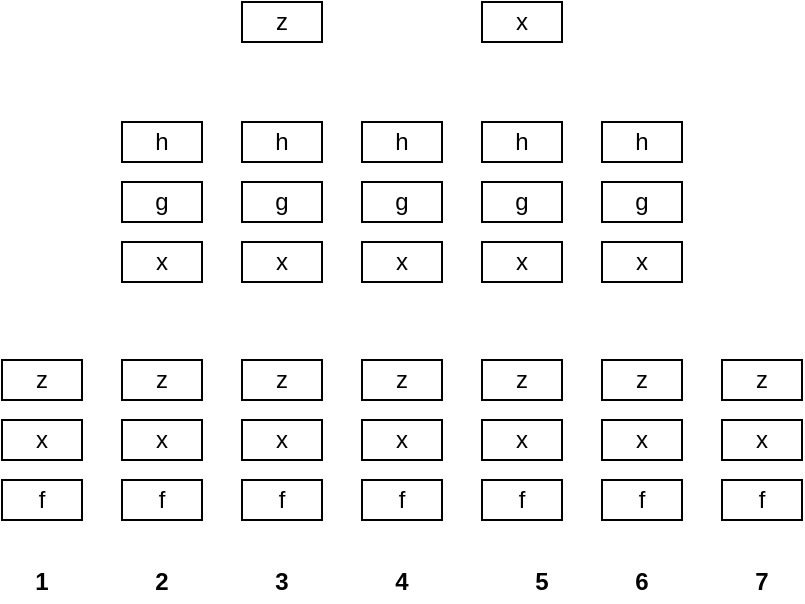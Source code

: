 <mxGraphModel dx="909" dy="757" grid="1" gridSize="10" guides="1" tooltips="1" connect="1" arrows="1" fold="1" page="1" pageScale="1" pageWidth="850" pageHeight="1100" background="#ffffff"><root><mxCell id="0"/><mxCell id="1" parent="0"/><mxCell id="2" value="f" style="rounded=0;whiteSpace=wrap;html=1;" vertex="1" parent="1"><mxGeometry x="40" y="259" width="40" height="20" as="geometry"/></mxCell><mxCell id="3" value="x" style="rounded=0;whiteSpace=wrap;html=1;" vertex="1" parent="1"><mxGeometry x="40" y="229" width="40" height="20" as="geometry"/></mxCell><mxCell id="4" value="z" style="rounded=0;whiteSpace=wrap;html=1;" vertex="1" parent="1"><mxGeometry x="40" y="199" width="40" height="20" as="geometry"/></mxCell><mxCell id="5" value="z" style="rounded=0;whiteSpace=wrap;html=1;" vertex="1" parent="1"><mxGeometry x="100" y="199" width="40" height="20" as="geometry"/></mxCell><mxCell id="6" value="x" style="rounded=0;whiteSpace=wrap;html=1;" vertex="1" parent="1"><mxGeometry x="100" y="229" width="40" height="20" as="geometry"/></mxCell><mxCell id="7" value="f" style="rounded=0;whiteSpace=wrap;html=1;" vertex="1" parent="1"><mxGeometry x="100" y="259" width="40" height="20" as="geometry"/></mxCell><mxCell id="8" value="z" style="rounded=0;whiteSpace=wrap;html=1;" vertex="1" parent="1"><mxGeometry x="160" y="199" width="40" height="20" as="geometry"/></mxCell><mxCell id="9" value="x" style="rounded=0;whiteSpace=wrap;html=1;" vertex="1" parent="1"><mxGeometry x="160" y="229" width="40" height="20" as="geometry"/></mxCell><mxCell id="10" value="f" style="rounded=0;whiteSpace=wrap;html=1;" vertex="1" parent="1"><mxGeometry x="160" y="259" width="40" height="20" as="geometry"/></mxCell><mxCell id="11" value="z" style="rounded=0;whiteSpace=wrap;html=1;" vertex="1" parent="1"><mxGeometry x="220" y="199" width="40" height="20" as="geometry"/></mxCell><mxCell id="12" value="x" style="rounded=0;whiteSpace=wrap;html=1;" vertex="1" parent="1"><mxGeometry x="220" y="229" width="40" height="20" as="geometry"/></mxCell><mxCell id="13" value="f" style="rounded=0;whiteSpace=wrap;html=1;" vertex="1" parent="1"><mxGeometry x="220" y="259" width="40" height="20" as="geometry"/></mxCell><mxCell id="14" value="z" style="rounded=0;whiteSpace=wrap;html=1;" vertex="1" parent="1"><mxGeometry x="280" y="199" width="40" height="20" as="geometry"/></mxCell><mxCell id="15" value="x" style="rounded=0;whiteSpace=wrap;html=1;" vertex="1" parent="1"><mxGeometry x="280" y="229" width="40" height="20" as="geometry"/></mxCell><mxCell id="16" value="f" style="rounded=0;whiteSpace=wrap;html=1;" vertex="1" parent="1"><mxGeometry x="280" y="259" width="40" height="20" as="geometry"/></mxCell><mxCell id="21" value="z" style="rounded=0;whiteSpace=wrap;html=1;" vertex="1" parent="1"><mxGeometry x="340" y="199" width="40" height="20" as="geometry"/></mxCell><mxCell id="22" value="x" style="rounded=0;whiteSpace=wrap;html=1;" vertex="1" parent="1"><mxGeometry x="340" y="229" width="40" height="20" as="geometry"/></mxCell><mxCell id="23" value="f" style="rounded=0;whiteSpace=wrap;html=1;" vertex="1" parent="1"><mxGeometry x="340" y="259" width="40" height="20" as="geometry"/></mxCell><mxCell id="24" value="z" style="rounded=0;whiteSpace=wrap;html=1;" vertex="1" parent="1"><mxGeometry x="400" y="199" width="40" height="20" as="geometry"/></mxCell><mxCell id="25" value="x" style="rounded=0;whiteSpace=wrap;html=1;" vertex="1" parent="1"><mxGeometry x="400" y="229" width="40" height="20" as="geometry"/></mxCell><mxCell id="26" value="f" style="rounded=0;whiteSpace=wrap;html=1;" vertex="1" parent="1"><mxGeometry x="400" y="259" width="40" height="20" as="geometry"/></mxCell><mxCell id="39" value="x" style="rounded=0;whiteSpace=wrap;html=1;" vertex="1" parent="1"><mxGeometry x="100" y="140" width="40" height="20" as="geometry"/></mxCell><mxCell id="40" value="g" style="rounded=0;whiteSpace=wrap;html=1;" vertex="1" parent="1"><mxGeometry x="100" y="110" width="40" height="20" as="geometry"/></mxCell><mxCell id="41" value="h" style="rounded=0;whiteSpace=wrap;html=1;" vertex="1" parent="1"><mxGeometry x="100" y="80" width="40" height="20" as="geometry"/></mxCell><mxCell id="42" value="x" style="rounded=0;whiteSpace=wrap;html=1;" vertex="1" parent="1"><mxGeometry x="160" y="140" width="40" height="20" as="geometry"/></mxCell><mxCell id="43" value="g" style="rounded=0;whiteSpace=wrap;html=1;" vertex="1" parent="1"><mxGeometry x="160" y="110" width="40" height="20" as="geometry"/></mxCell><mxCell id="44" value="h" style="rounded=0;whiteSpace=wrap;html=1;" vertex="1" parent="1"><mxGeometry x="160" y="80" width="40" height="20" as="geometry"/></mxCell><mxCell id="45" value="x" style="rounded=0;whiteSpace=wrap;html=1;" vertex="1" parent="1"><mxGeometry x="220" y="140" width="40" height="20" as="geometry"/></mxCell><mxCell id="46" value="g" style="rounded=0;whiteSpace=wrap;html=1;" vertex="1" parent="1"><mxGeometry x="220" y="110" width="40" height="20" as="geometry"/></mxCell><mxCell id="47" value="h" style="rounded=0;whiteSpace=wrap;html=1;" vertex="1" parent="1"><mxGeometry x="220" y="80" width="40" height="20" as="geometry"/></mxCell><mxCell id="48" value="x" style="rounded=0;whiteSpace=wrap;html=1;" vertex="1" parent="1"><mxGeometry x="280" y="140" width="40" height="20" as="geometry"/></mxCell><mxCell id="49" value="g" style="rounded=0;whiteSpace=wrap;html=1;" vertex="1" parent="1"><mxGeometry x="280" y="110" width="40" height="20" as="geometry"/></mxCell><mxCell id="50" value="h" style="rounded=0;whiteSpace=wrap;html=1;" vertex="1" parent="1"><mxGeometry x="280" y="80" width="40" height="20" as="geometry"/></mxCell><mxCell id="51" value="x" style="rounded=0;whiteSpace=wrap;html=1;" vertex="1" parent="1"><mxGeometry x="340" y="140" width="40" height="20" as="geometry"/></mxCell><mxCell id="52" value="g" style="rounded=0;whiteSpace=wrap;html=1;" vertex="1" parent="1"><mxGeometry x="340" y="110" width="40" height="20" as="geometry"/></mxCell><mxCell id="53" value="h" style="rounded=0;whiteSpace=wrap;html=1;" vertex="1" parent="1"><mxGeometry x="340" y="80" width="40" height="20" as="geometry"/></mxCell><mxCell id="54" value="z" style="rounded=0;whiteSpace=wrap;html=1;" vertex="1" parent="1"><mxGeometry x="160" y="20" width="40" height="20" as="geometry"/></mxCell><mxCell id="55" value="x" style="rounded=0;whiteSpace=wrap;html=1;" vertex="1" parent="1"><mxGeometry x="280" y="20" width="40" height="20" as="geometry"/></mxCell><mxCell id="56" value="&lt;b&gt;1&lt;/b&gt;" style="text;html=1;strokeColor=none;fillColor=none;align=center;verticalAlign=middle;whiteSpace=wrap;rounded=0;" vertex="1" parent="1"><mxGeometry x="40" y="300" width="40" height="20" as="geometry"/></mxCell><mxCell id="57" value="&lt;b&gt;2&lt;/b&gt;" style="text;html=1;strokeColor=none;fillColor=none;align=center;verticalAlign=middle;whiteSpace=wrap;rounded=0;" vertex="1" parent="1"><mxGeometry x="100" y="300" width="40" height="20" as="geometry"/></mxCell><mxCell id="58" value="&lt;b&gt;3&lt;/b&gt;" style="text;html=1;strokeColor=none;fillColor=none;align=center;verticalAlign=middle;whiteSpace=wrap;rounded=0;" vertex="1" parent="1"><mxGeometry x="160" y="300" width="40" height="20" as="geometry"/></mxCell><mxCell id="59" value="&lt;b&gt;4&lt;/b&gt;" style="text;html=1;strokeColor=none;fillColor=none;align=center;verticalAlign=middle;whiteSpace=wrap;rounded=0;" vertex="1" parent="1"><mxGeometry x="220" y="300" width="40" height="20" as="geometry"/></mxCell><mxCell id="60" value="&lt;b&gt;5&lt;/b&gt;" style="text;html=1;strokeColor=none;fillColor=none;align=center;verticalAlign=middle;whiteSpace=wrap;rounded=0;" vertex="1" parent="1"><mxGeometry x="290" y="300" width="40" height="20" as="geometry"/></mxCell><mxCell id="61" value="&lt;b&gt;6&lt;/b&gt;" style="text;html=1;strokeColor=none;fillColor=none;align=center;verticalAlign=middle;whiteSpace=wrap;rounded=0;" vertex="1" parent="1"><mxGeometry x="340" y="300" width="40" height="20" as="geometry"/></mxCell><mxCell id="62" value="&lt;b&gt;7&lt;/b&gt;" style="text;html=1;strokeColor=none;fillColor=none;align=center;verticalAlign=middle;whiteSpace=wrap;rounded=0;" vertex="1" parent="1"><mxGeometry x="400" y="300" width="40" height="20" as="geometry"/></mxCell></root></mxGraphModel>